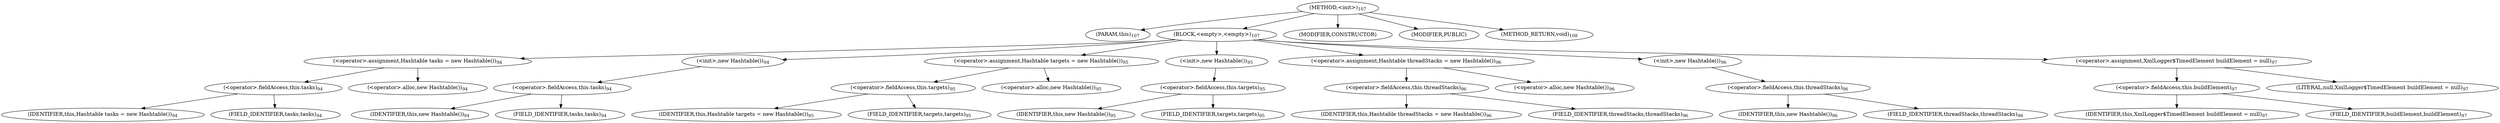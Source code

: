 digraph "&lt;init&gt;" {  
"124" [label = <(METHOD,&lt;init&gt;)<SUB>107</SUB>> ]
"125" [label = <(PARAM,this)<SUB>107</SUB>> ]
"126" [label = <(BLOCK,&lt;empty&gt;,&lt;empty&gt;)<SUB>107</SUB>> ]
"127" [label = <(&lt;operator&gt;.assignment,Hashtable tasks = new Hashtable())<SUB>94</SUB>> ]
"128" [label = <(&lt;operator&gt;.fieldAccess,this.tasks)<SUB>94</SUB>> ]
"129" [label = <(IDENTIFIER,this,Hashtable tasks = new Hashtable())<SUB>94</SUB>> ]
"130" [label = <(FIELD_IDENTIFIER,tasks,tasks)<SUB>94</SUB>> ]
"131" [label = <(&lt;operator&gt;.alloc,new Hashtable())<SUB>94</SUB>> ]
"132" [label = <(&lt;init&gt;,new Hashtable())<SUB>94</SUB>> ]
"133" [label = <(&lt;operator&gt;.fieldAccess,this.tasks)<SUB>94</SUB>> ]
"134" [label = <(IDENTIFIER,this,new Hashtable())<SUB>94</SUB>> ]
"135" [label = <(FIELD_IDENTIFIER,tasks,tasks)<SUB>94</SUB>> ]
"136" [label = <(&lt;operator&gt;.assignment,Hashtable targets = new Hashtable())<SUB>95</SUB>> ]
"137" [label = <(&lt;operator&gt;.fieldAccess,this.targets)<SUB>95</SUB>> ]
"138" [label = <(IDENTIFIER,this,Hashtable targets = new Hashtable())<SUB>95</SUB>> ]
"139" [label = <(FIELD_IDENTIFIER,targets,targets)<SUB>95</SUB>> ]
"140" [label = <(&lt;operator&gt;.alloc,new Hashtable())<SUB>95</SUB>> ]
"141" [label = <(&lt;init&gt;,new Hashtable())<SUB>95</SUB>> ]
"142" [label = <(&lt;operator&gt;.fieldAccess,this.targets)<SUB>95</SUB>> ]
"143" [label = <(IDENTIFIER,this,new Hashtable())<SUB>95</SUB>> ]
"144" [label = <(FIELD_IDENTIFIER,targets,targets)<SUB>95</SUB>> ]
"145" [label = <(&lt;operator&gt;.assignment,Hashtable threadStacks = new Hashtable())<SUB>96</SUB>> ]
"146" [label = <(&lt;operator&gt;.fieldAccess,this.threadStacks)<SUB>96</SUB>> ]
"147" [label = <(IDENTIFIER,this,Hashtable threadStacks = new Hashtable())<SUB>96</SUB>> ]
"148" [label = <(FIELD_IDENTIFIER,threadStacks,threadStacks)<SUB>96</SUB>> ]
"149" [label = <(&lt;operator&gt;.alloc,new Hashtable())<SUB>96</SUB>> ]
"150" [label = <(&lt;init&gt;,new Hashtable())<SUB>96</SUB>> ]
"151" [label = <(&lt;operator&gt;.fieldAccess,this.threadStacks)<SUB>96</SUB>> ]
"152" [label = <(IDENTIFIER,this,new Hashtable())<SUB>96</SUB>> ]
"153" [label = <(FIELD_IDENTIFIER,threadStacks,threadStacks)<SUB>96</SUB>> ]
"154" [label = <(&lt;operator&gt;.assignment,XmlLogger$TimedElement buildElement = null)<SUB>97</SUB>> ]
"155" [label = <(&lt;operator&gt;.fieldAccess,this.buildElement)<SUB>97</SUB>> ]
"156" [label = <(IDENTIFIER,this,XmlLogger$TimedElement buildElement = null)<SUB>97</SUB>> ]
"157" [label = <(FIELD_IDENTIFIER,buildElement,buildElement)<SUB>97</SUB>> ]
"158" [label = <(LITERAL,null,XmlLogger$TimedElement buildElement = null)<SUB>97</SUB>> ]
"159" [label = <(MODIFIER,CONSTRUCTOR)> ]
"160" [label = <(MODIFIER,PUBLIC)> ]
"161" [label = <(METHOD_RETURN,void)<SUB>108</SUB>> ]
  "124" -> "125" 
  "124" -> "126" 
  "124" -> "159" 
  "124" -> "160" 
  "124" -> "161" 
  "126" -> "127" 
  "126" -> "132" 
  "126" -> "136" 
  "126" -> "141" 
  "126" -> "145" 
  "126" -> "150" 
  "126" -> "154" 
  "127" -> "128" 
  "127" -> "131" 
  "128" -> "129" 
  "128" -> "130" 
  "132" -> "133" 
  "133" -> "134" 
  "133" -> "135" 
  "136" -> "137" 
  "136" -> "140" 
  "137" -> "138" 
  "137" -> "139" 
  "141" -> "142" 
  "142" -> "143" 
  "142" -> "144" 
  "145" -> "146" 
  "145" -> "149" 
  "146" -> "147" 
  "146" -> "148" 
  "150" -> "151" 
  "151" -> "152" 
  "151" -> "153" 
  "154" -> "155" 
  "154" -> "158" 
  "155" -> "156" 
  "155" -> "157" 
}
